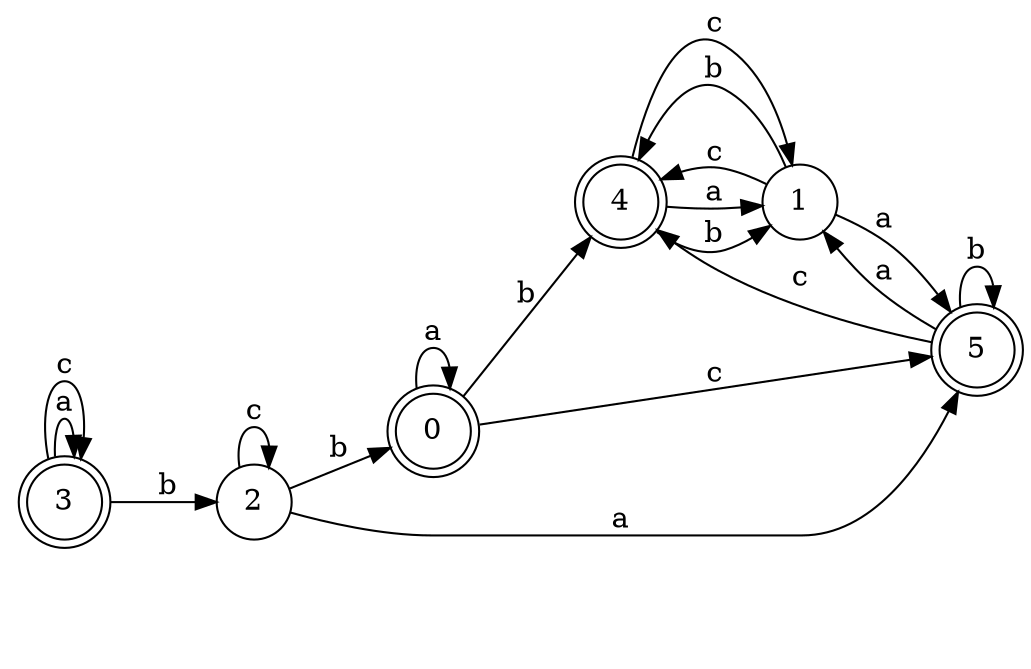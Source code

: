 digraph n5_8 {
__start0 [label="" shape="none"];

rankdir=LR;
size="8,5";

s0 [style="rounded,filled", color="black", fillcolor="white" shape="doublecircle", label="0"];
s1 [style="filled", color="black", fillcolor="white" shape="circle", label="1"];
s2 [style="filled", color="black", fillcolor="white" shape="circle", label="2"];
s3 [style="rounded,filled", color="black", fillcolor="white" shape="doublecircle", label="3"];
s4 [style="rounded,filled", color="black", fillcolor="white" shape="doublecircle", label="4"];
s5 [style="rounded,filled", color="black", fillcolor="white" shape="doublecircle", label="5"];
s0 -> s0 [label="a"];
s0 -> s4 [label="b"];
s0 -> s5 [label="c"];
s1 -> s5 [label="a"];
s1 -> s4 [label="b"];
s1 -> s4 [label="c"];
s2 -> s5 [label="a"];
s2 -> s0 [label="b"];
s2 -> s2 [label="c"];
s3 -> s3 [label="a"];
s3 -> s2 [label="b"];
s3 -> s3 [label="c"];
s4 -> s1 [label="a"];
s4 -> s1 [label="b"];
s4 -> s1 [label="c"];
s5 -> s1 [label="a"];
s5 -> s5 [label="b"];
s5 -> s4 [label="c"];

}